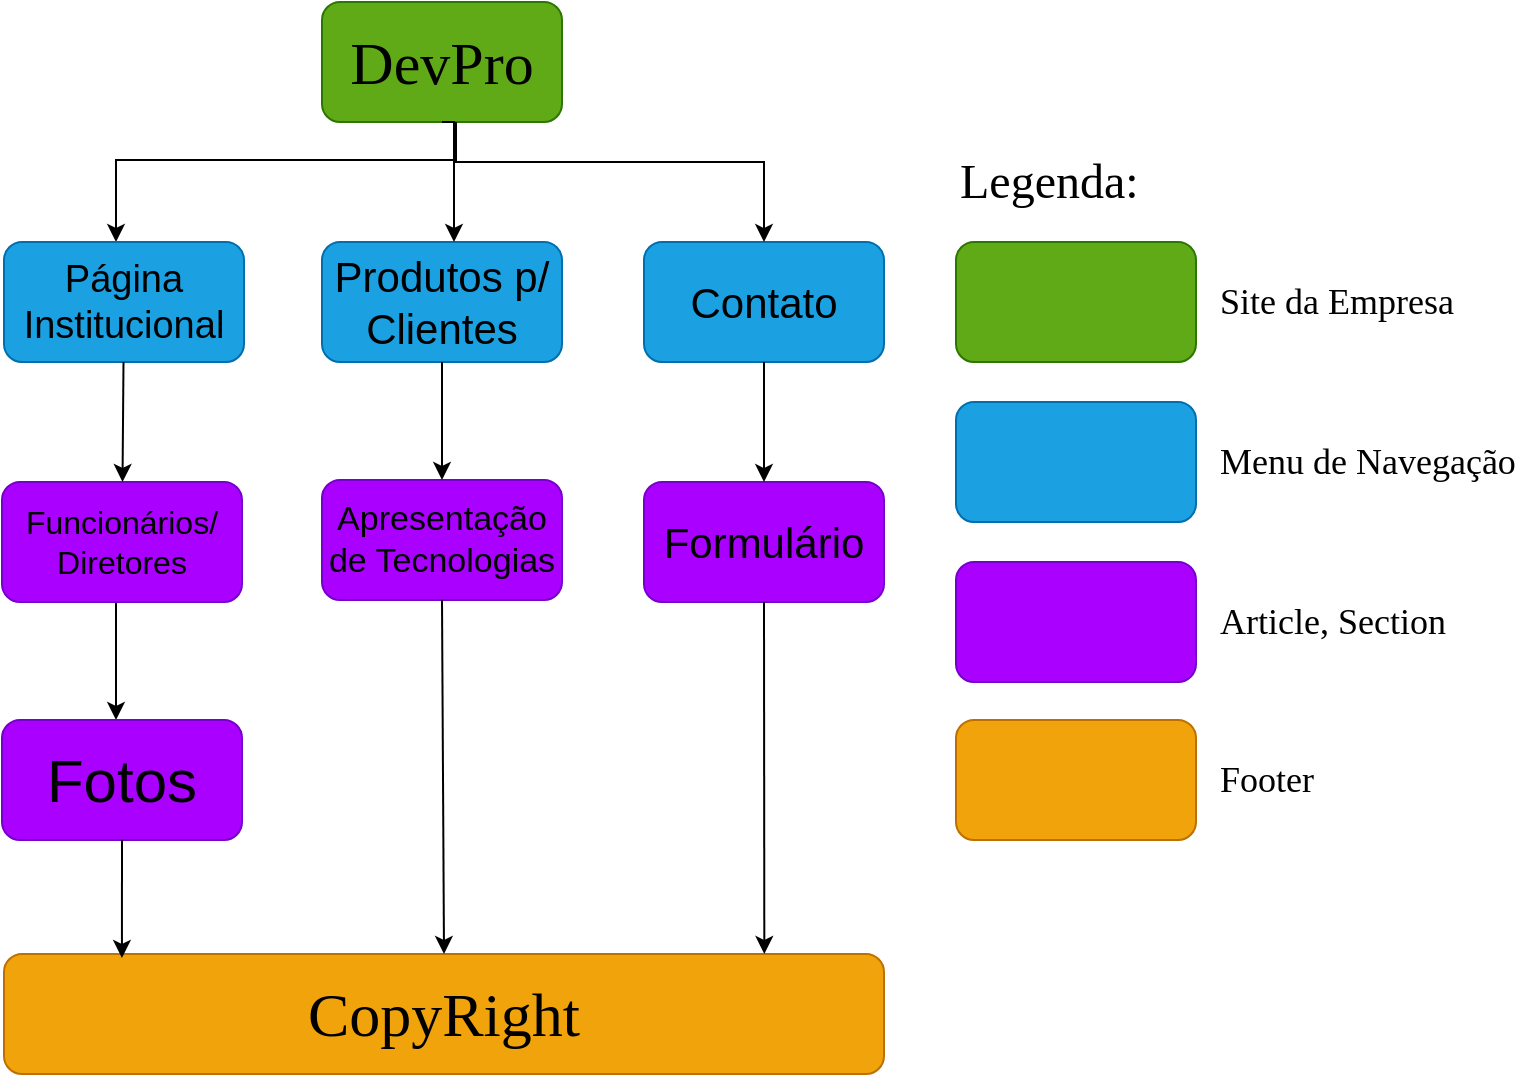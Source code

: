 <mxfile version="12.9.11" type="device"><diagram id="mXV2-D2blUKeSuQ3P4QT" name="Page-1"><mxGraphModel dx="862" dy="384" grid="1" gridSize="10" guides="1" tooltips="1" connect="1" arrows="1" fold="1" page="1" pageScale="1" pageWidth="827" pageHeight="1169" math="0" shadow="0"><root><mxCell id="0"/><mxCell id="1" parent="0"/><mxCell id="xTdScD2ZpeBZVUT7Irxk-3" value="" style="edgeStyle=orthogonalEdgeStyle;rounded=0;orthogonalLoop=1;jettySize=auto;html=1;" edge="1" parent="1" target="xTdScD2ZpeBZVUT7Irxk-2"><mxGeometry relative="1" as="geometry"><mxPoint x="270" y="60" as="sourcePoint"/><mxPoint x="100" y="130" as="targetPoint"/><Array as="points"><mxPoint x="270" y="79"/><mxPoint x="100" y="79"/></Array></mxGeometry></mxCell><mxCell id="xTdScD2ZpeBZVUT7Irxk-1" value="&lt;div&gt;DevPro&lt;/div&gt;" style="rounded=1;whiteSpace=wrap;html=1;fillColor=#60a917;strokeColor=#2D7600;fontFamily=Comic Sans MS;fontSize=30;fontColor=#000000;" vertex="1" parent="1"><mxGeometry x="203" width="120" height="60" as="geometry"/></mxCell><mxCell id="xTdScD2ZpeBZVUT7Irxk-6" value="Produtos p/ Clientes" style="rounded=1;whiteSpace=wrap;html=1;fillColor=#1ba1e2;strokeColor=#006EAF;fontSize=21;fontColor=#000000;" vertex="1" parent="1"><mxGeometry x="203" y="120" width="120" height="60" as="geometry"/></mxCell><mxCell id="xTdScD2ZpeBZVUT7Irxk-10" value="&lt;div style=&quot;font-size: 17px;&quot;&gt;Apresentação de Tecnologias&lt;/div&gt;" style="rounded=1;whiteSpace=wrap;html=1;fillColor=#aa00ff;strokeColor=#7700CC;fontSize=17;fontColor=#000000;" vertex="1" parent="1"><mxGeometry x="203" y="239" width="120" height="60" as="geometry"/></mxCell><mxCell id="xTdScD2ZpeBZVUT7Irxk-4" value="Contato" style="rounded=1;whiteSpace=wrap;html=1;fillColor=#1ba1e2;strokeColor=#006EAF;fontSize=21;fontColor=#000000;" vertex="1" parent="1"><mxGeometry x="364" y="120" width="120" height="60" as="geometry"/></mxCell><mxCell id="xTdScD2ZpeBZVUT7Irxk-12" value="Formulário" style="rounded=1;whiteSpace=wrap;html=1;fillColor=#aa00ff;strokeColor=#7700CC;fontSize=21;fontColor=#000000;" vertex="1" parent="1"><mxGeometry x="364" y="240" width="120" height="60" as="geometry"/></mxCell><mxCell id="xTdScD2ZpeBZVUT7Irxk-2" value="Página Institucional" style="rounded=1;whiteSpace=wrap;html=1;fillColor=#1ba1e2;strokeColor=#006EAF;fontSize=19;fontColor=#000000;" vertex="1" parent="1"><mxGeometry x="44" y="120" width="120" height="60" as="geometry"/></mxCell><mxCell id="xTdScD2ZpeBZVUT7Irxk-15" value="" style="edgeStyle=orthogonalEdgeStyle;rounded=0;orthogonalLoop=1;jettySize=auto;html=1;" edge="1" parent="1"><mxGeometry relative="1" as="geometry"><mxPoint x="100" y="299" as="sourcePoint"/><mxPoint x="100" y="359" as="targetPoint"/></mxGeometry></mxCell><mxCell id="xTdScD2ZpeBZVUT7Irxk-8" value="Funcionários/ Diretores" style="rounded=1;whiteSpace=wrap;html=1;fillColor=#aa00ff;strokeColor=#7700CC;fontSize=16;fontColor=#000000;" vertex="1" parent="1"><mxGeometry x="43" y="240" width="120" height="60" as="geometry"/></mxCell><mxCell id="xTdScD2ZpeBZVUT7Irxk-14" value="&lt;div style=&quot;font-size: 30px;&quot;&gt;Fotos&lt;/div&gt;" style="rounded=1;whiteSpace=wrap;html=1;fillColor=#aa00ff;strokeColor=#7700CC;fontSize=30;fontColor=#000000;" vertex="1" parent="1"><mxGeometry x="43" y="359" width="120" height="60" as="geometry"/></mxCell><mxCell id="xTdScD2ZpeBZVUT7Irxk-26" value="" style="endArrow=classic;html=1;" edge="1" parent="1" source="xTdScD2ZpeBZVUT7Irxk-2" target="xTdScD2ZpeBZVUT7Irxk-8"><mxGeometry width="50" height="50" relative="1" as="geometry"><mxPoint x="102" y="170" as="sourcePoint"/><mxPoint x="100" y="250" as="targetPoint"/></mxGeometry></mxCell><mxCell id="xTdScD2ZpeBZVUT7Irxk-27" value="" style="endArrow=classic;html=1;exitX=0.5;exitY=1;exitDx=0;exitDy=0;entryX=0.5;entryY=0;entryDx=0;entryDy=0;" edge="1" parent="1" source="xTdScD2ZpeBZVUT7Irxk-6" target="xTdScD2ZpeBZVUT7Irxk-10"><mxGeometry width="50" height="50" relative="1" as="geometry"><mxPoint x="250" y="269" as="sourcePoint"/><mxPoint x="300" y="219" as="targetPoint"/></mxGeometry></mxCell><mxCell id="xTdScD2ZpeBZVUT7Irxk-28" value="" style="endArrow=classic;html=1;" edge="1" parent="1" source="xTdScD2ZpeBZVUT7Irxk-4" target="xTdScD2ZpeBZVUT7Irxk-12"><mxGeometry width="50" height="50" relative="1" as="geometry"><mxPoint x="420" y="179" as="sourcePoint"/><mxPoint x="420" y="239" as="targetPoint"/></mxGeometry></mxCell><mxCell id="xTdScD2ZpeBZVUT7Irxk-32" value="CopyRight" style="rounded=1;whiteSpace=wrap;html=1;labelBackgroundColor=none;fontFamily=Comic Sans MS;fontSize=31;fillColor=#f0a30a;strokeColor=#BD7000;fontColor=#000000;" vertex="1" parent="1"><mxGeometry x="44" y="476" width="440" height="60" as="geometry"/></mxCell><mxCell id="xTdScD2ZpeBZVUT7Irxk-33" value="" style="endArrow=classic;html=1;fontFamily=Comic Sans MS;fontSize=31;entryX=0.134;entryY=0.033;entryDx=0;entryDy=0;entryPerimeter=0;exitX=0.5;exitY=1;exitDx=0;exitDy=0;" edge="1" parent="1" source="xTdScD2ZpeBZVUT7Irxk-14" target="xTdScD2ZpeBZVUT7Irxk-32"><mxGeometry width="50" height="50" relative="1" as="geometry"><mxPoint x="60" y="430" as="sourcePoint"/><mxPoint y="490" as="targetPoint"/></mxGeometry></mxCell><mxCell id="xTdScD2ZpeBZVUT7Irxk-34" value="" style="endArrow=classic;html=1;fontFamily=Comic Sans MS;fontSize=31;exitX=0.5;exitY=1;exitDx=0;exitDy=0;entryX=0.5;entryY=0;entryDx=0;entryDy=0;" edge="1" parent="1" source="xTdScD2ZpeBZVUT7Irxk-10" target="xTdScD2ZpeBZVUT7Irxk-32"><mxGeometry width="50" height="50" relative="1" as="geometry"><mxPoint x="250" y="410" as="sourcePoint"/><mxPoint x="300" y="360" as="targetPoint"/></mxGeometry></mxCell><mxCell id="xTdScD2ZpeBZVUT7Irxk-35" value="" style="endArrow=classic;html=1;fontFamily=Comic Sans MS;fontSize=31;exitX=0.5;exitY=1;exitDx=0;exitDy=0;entryX=0.864;entryY=0;entryDx=0;entryDy=0;entryPerimeter=0;" edge="1" parent="1" source="xTdScD2ZpeBZVUT7Irxk-12" target="xTdScD2ZpeBZVUT7Irxk-32"><mxGeometry width="50" height="50" relative="1" as="geometry"><mxPoint x="550" y="430" as="sourcePoint"/><mxPoint x="600" y="380" as="targetPoint"/></mxGeometry></mxCell><mxCell id="xTdScD2ZpeBZVUT7Irxk-45" value="Legenda:" style="text;html=1;strokeColor=none;fillColor=none;align=left;verticalAlign=middle;whiteSpace=wrap;rounded=0;labelBackgroundColor=none;fontFamily=Comic Sans MS;fontSize=24;" vertex="1" parent="1"><mxGeometry x="520" y="80" width="120" height="20" as="geometry"/></mxCell><mxCell id="xTdScD2ZpeBZVUT7Irxk-46" value="" style="rounded=1;whiteSpace=wrap;html=1;labelBackgroundColor=none;fontFamily=Comic Sans MS;fontSize=12;align=left;fillColor=#60a917;strokeColor=#2D7600;fontColor=#ffffff;" vertex="1" parent="1"><mxGeometry x="520" y="120" width="120" height="60" as="geometry"/></mxCell><mxCell id="xTdScD2ZpeBZVUT7Irxk-47" value="" style="rounded=1;whiteSpace=wrap;html=1;labelBackgroundColor=none;fontFamily=Comic Sans MS;fontSize=12;align=left;fillColor=#1ba1e2;strokeColor=#006EAF;fontColor=#ffffff;" vertex="1" parent="1"><mxGeometry x="520" y="200" width="120" height="60" as="geometry"/></mxCell><mxCell id="xTdScD2ZpeBZVUT7Irxk-48" value="" style="rounded=1;whiteSpace=wrap;html=1;labelBackgroundColor=none;fontFamily=Comic Sans MS;fontSize=12;align=left;fillColor=#aa00ff;strokeColor=#7700CC;fontColor=#ffffff;" vertex="1" parent="1"><mxGeometry x="520" y="280" width="120" height="60" as="geometry"/></mxCell><mxCell id="xTdScD2ZpeBZVUT7Irxk-49" value="" style="rounded=1;whiteSpace=wrap;html=1;labelBackgroundColor=none;fontFamily=Comic Sans MS;fontSize=12;align=left;fillColor=#f0a30a;strokeColor=#BD7000;fontColor=#ffffff;" vertex="1" parent="1"><mxGeometry x="520" y="359" width="120" height="60" as="geometry"/></mxCell><mxCell id="xTdScD2ZpeBZVUT7Irxk-50" value="Site da Empresa" style="text;html=1;strokeColor=none;fillColor=none;align=left;verticalAlign=middle;whiteSpace=wrap;rounded=0;labelBackgroundColor=none;fontFamily=Comic Sans MS;fontSize=18;" vertex="1" parent="1"><mxGeometry x="650" y="120" width="160" height="60" as="geometry"/></mxCell><mxCell id="xTdScD2ZpeBZVUT7Irxk-51" value="Menu de Navegação" style="text;html=1;strokeColor=none;fillColor=none;align=left;verticalAlign=middle;whiteSpace=wrap;rounded=0;labelBackgroundColor=none;fontFamily=Comic Sans MS;fontSize=18;" vertex="1" parent="1"><mxGeometry x="650" y="200" width="160" height="60" as="geometry"/></mxCell><mxCell id="xTdScD2ZpeBZVUT7Irxk-52" value="Article, Section" style="text;html=1;strokeColor=none;fillColor=none;align=left;verticalAlign=middle;whiteSpace=wrap;rounded=0;labelBackgroundColor=none;fontFamily=Comic Sans MS;fontSize=18;" vertex="1" parent="1"><mxGeometry x="650" y="280" width="160" height="60" as="geometry"/></mxCell><mxCell id="xTdScD2ZpeBZVUT7Irxk-53" value="Footer" style="text;html=1;strokeColor=none;fillColor=none;align=left;verticalAlign=middle;whiteSpace=wrap;rounded=0;labelBackgroundColor=none;fontFamily=Comic Sans MS;fontSize=18;" vertex="1" parent="1"><mxGeometry x="650" y="359" width="160" height="60" as="geometry"/></mxCell><mxCell id="xTdScD2ZpeBZVUT7Irxk-56" value="" style="edgeStyle=orthogonalEdgeStyle;rounded=0;orthogonalLoop=1;jettySize=auto;html=1;exitX=0.5;exitY=1;exitDx=0;exitDy=0;exitPerimeter=0;" edge="1" parent="1" source="xTdScD2ZpeBZVUT7Irxk-1" target="xTdScD2ZpeBZVUT7Irxk-6"><mxGeometry relative="1" as="geometry"><mxPoint x="269" y="68" as="sourcePoint"/><mxPoint x="110" y="130" as="targetPoint"/><Array as="points"><mxPoint x="269" y="60"/></Array></mxGeometry></mxCell><mxCell id="xTdScD2ZpeBZVUT7Irxk-57" value="" style="edgeStyle=orthogonalEdgeStyle;rounded=0;orthogonalLoop=1;jettySize=auto;html=1;entryX=0.5;entryY=0;entryDx=0;entryDy=0;" edge="1" parent="1" target="xTdScD2ZpeBZVUT7Irxk-4"><mxGeometry relative="1" as="geometry"><mxPoint x="270" y="60" as="sourcePoint"/><mxPoint x="430" y="100" as="targetPoint"/><Array as="points"><mxPoint x="270" y="80"/><mxPoint x="424" y="80"/></Array></mxGeometry></mxCell></root></mxGraphModel></diagram></mxfile>
